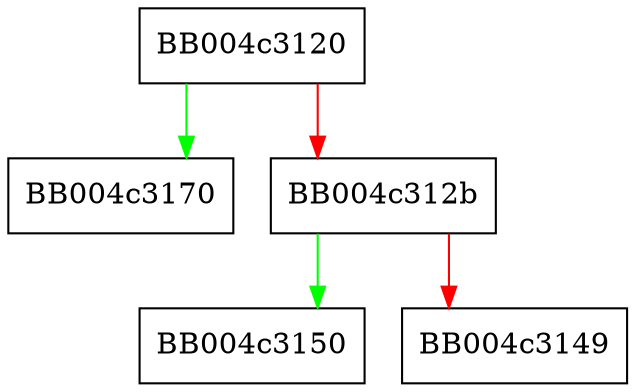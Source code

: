 digraph ossl_quic_wire_decode_frame_handshake_done {
  node [shape="box"];
  graph [splines=ortho];
  BB004c3120 -> BB004c3170 [color="green"];
  BB004c3120 -> BB004c312b [color="red"];
  BB004c312b -> BB004c3150 [color="green"];
  BB004c312b -> BB004c3149 [color="red"];
}